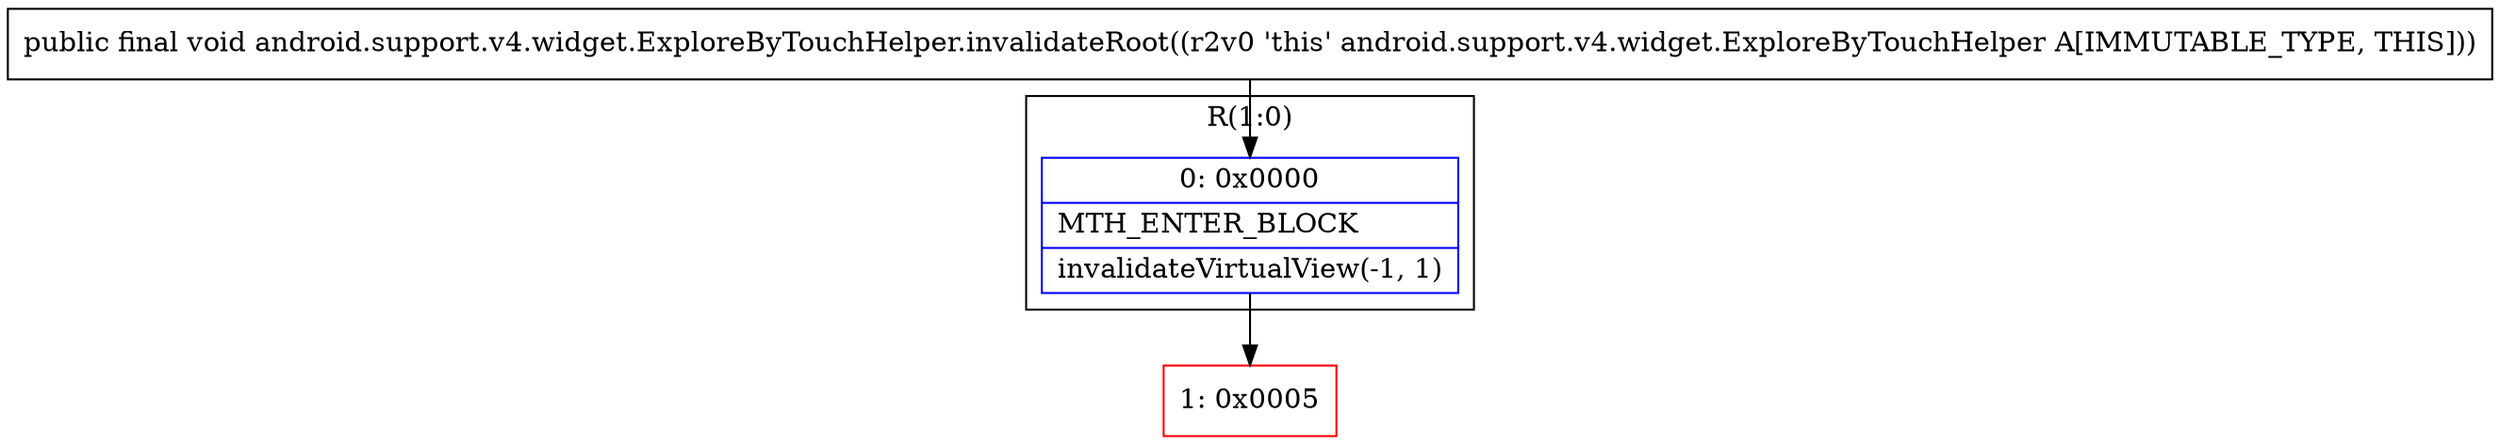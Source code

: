 digraph "CFG forandroid.support.v4.widget.ExploreByTouchHelper.invalidateRoot()V" {
subgraph cluster_Region_836204960 {
label = "R(1:0)";
node [shape=record,color=blue];
Node_0 [shape=record,label="{0\:\ 0x0000|MTH_ENTER_BLOCK\l|invalidateVirtualView(\-1, 1)\l}"];
}
Node_1 [shape=record,color=red,label="{1\:\ 0x0005}"];
MethodNode[shape=record,label="{public final void android.support.v4.widget.ExploreByTouchHelper.invalidateRoot((r2v0 'this' android.support.v4.widget.ExploreByTouchHelper A[IMMUTABLE_TYPE, THIS])) }"];
MethodNode -> Node_0;
Node_0 -> Node_1;
}

